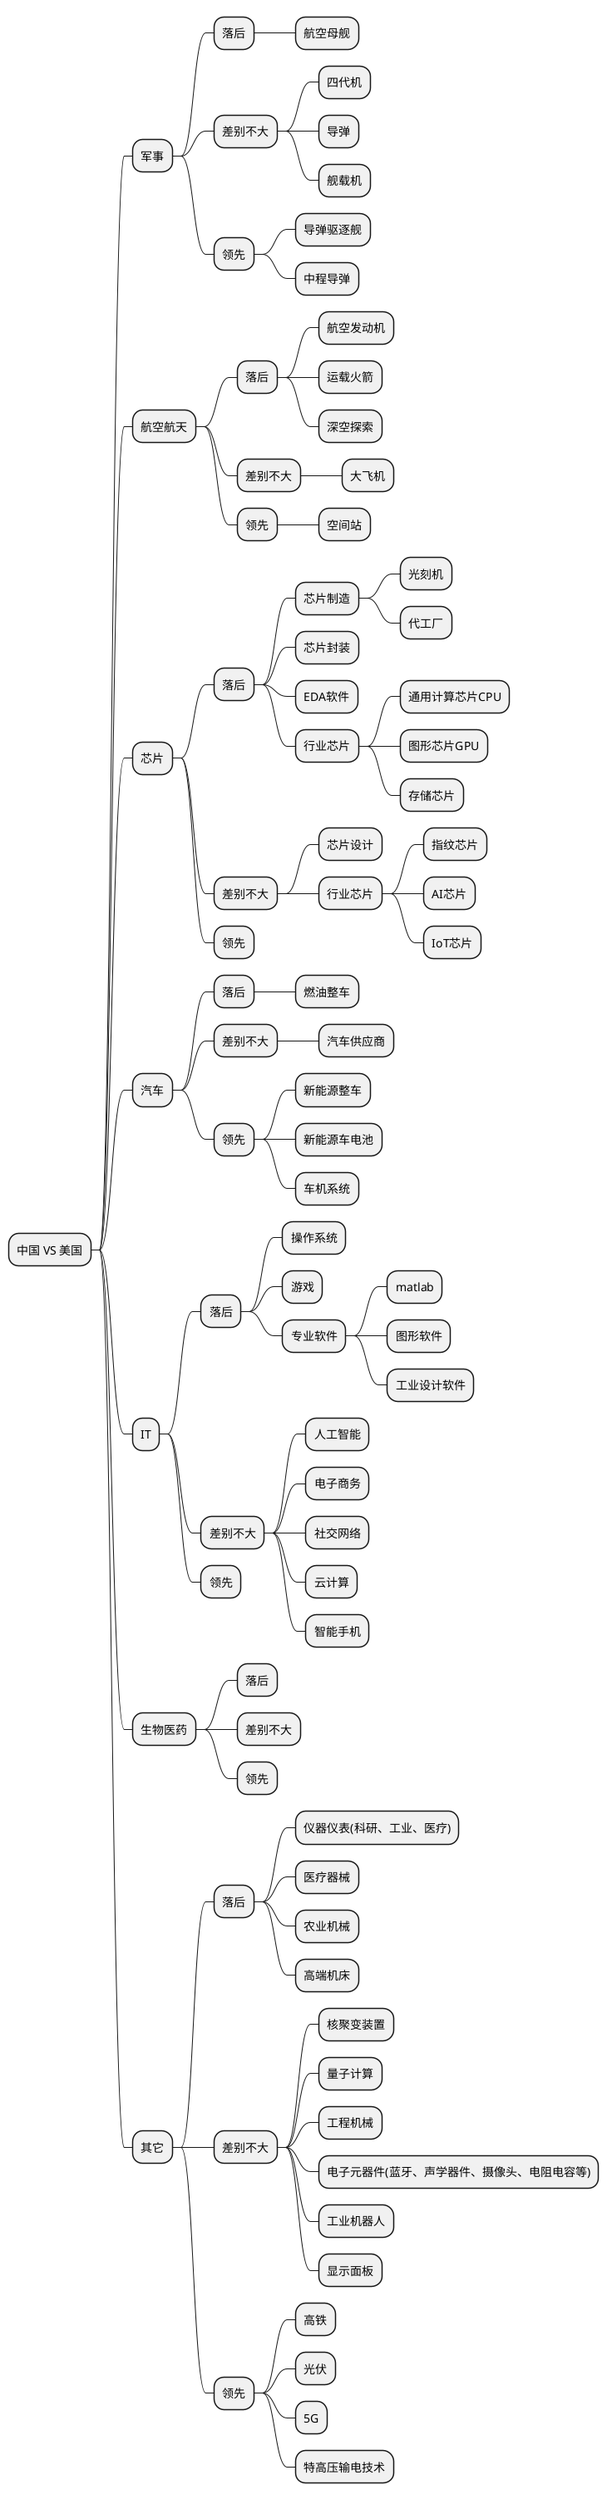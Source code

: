 @startmindmap 中国
* 中国 VS 美国

** 军事
*** 落后
**** 航空母舰
*** 差别不大
**** 四代机
**** 导弹
**** 舰载机
*** 领先
**** 导弹驱逐舰
**** 中程导弹


** 航空航天
*** 落后
**** 航空发动机
**** 运载火箭
**** 深空探索
*** 差别不大
**** 大飞机
*** 领先
**** 空间站


** 芯片
*** 落后
**** 芯片制造
***** 光刻机
***** 代工厂
**** 芯片封装
**** EDA软件
**** 行业芯片
***** 通用计算芯片CPU
***** 图形芯片GPU
***** 存储芯片
*** 差别不大
**** 芯片设计
**** 行业芯片
***** 指纹芯片
***** AI芯片
***** IoT芯片
*** 领先


** 汽车
*** 落后
**** 燃油整车
*** 差别不大
**** 汽车供应商
*** 领先
**** 新能源整车
**** 新能源车电池
**** 车机系统


** IT
*** 落后
**** 操作系统
**** 游戏
**** 专业软件
***** matlab
***** 图形软件
***** 工业设计软件
*** 差别不大
**** 人工智能
**** 电子商务
**** 社交网络
**** 云计算
**** 智能手机
*** 领先


** 生物医药
*** 落后
*** 差别不大
*** 领先

** 其它
*** 落后
**** 仪器仪表(科研、工业、医疗)
**** 医疗器械
**** 农业机械
**** 高端机床
*** 差别不大
**** 核聚变装置
**** 量子计算
**** 工程机械
**** 电子元器件(蓝牙、声学器件、摄像头、电阻电容等)
**** 工业机器人
**** 显示面板
*** 领先
**** 高铁
**** 光伏
**** 5G
**** 特高压输电技术

@endmindmap